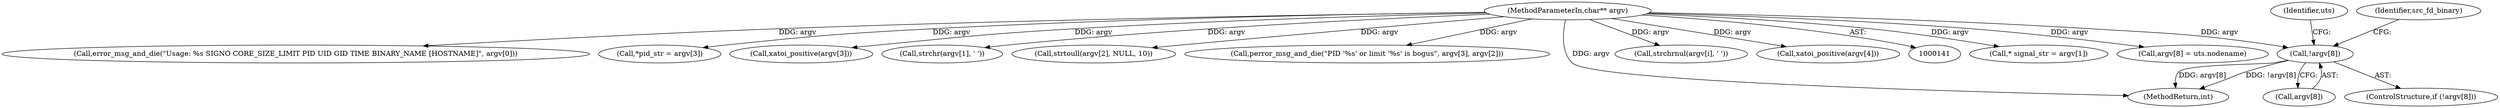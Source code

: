 digraph "0_abrt_80408e9e24a1c10f85fd969e1853e0f192157f92_0@pointer" {
"1000345" [label="(Call,!argv[8])"];
"1000143" [label="(MethodParameterIn,char** argv)"];
"1000256" [label="(Call,* signal_str = argv[1])"];
"1000353" [label="(Call,argv[8] = uts.nodename)"];
"1000352" [label="(Identifier,uts)"];
"1000345" [label="(Call,!argv[8])"];
"1000344" [label="(ControlStructure,if (!argv[8]))"];
"1000170" [label="(Call,error_msg_and_die(\"Usage: %s SIGNO CORE_SIZE_LIMIT PID UID GID TIME BINARY_NAME [HOSTNAME]\", argv[0]))"];
"1000294" [label="(Call,*pid_str = argv[3])"];
"1000302" [label="(Call,xatoi_positive(argv[3]))"];
"1000363" [label="(Identifier,src_fd_binary)"];
"1000176" [label="(Call,strchr(argv[1], ' '))"];
"1000269" [label="(Call,strtoull(argv[2], NULL, 10))"];
"1000320" [label="(Call,perror_msg_and_die(\"PID '%s' or limit '%s' is bogus\", argv[3], argv[2]))"];
"1001168" [label="(MethodReturn,int)"];
"1000195" [label="(Call,strchrnul(argv[i], ' '))"];
"1000309" [label="(Call,xatoi_positive(argv[4]))"];
"1000143" [label="(MethodParameterIn,char** argv)"];
"1000346" [label="(Call,argv[8])"];
"1000345" -> "1000344"  [label="AST: "];
"1000345" -> "1000346"  [label="CFG: "];
"1000346" -> "1000345"  [label="AST: "];
"1000352" -> "1000345"  [label="CFG: "];
"1000363" -> "1000345"  [label="CFG: "];
"1000345" -> "1001168"  [label="DDG: argv[8]"];
"1000345" -> "1001168"  [label="DDG: !argv[8]"];
"1000143" -> "1000345"  [label="DDG: argv"];
"1000143" -> "1000141"  [label="AST: "];
"1000143" -> "1001168"  [label="DDG: argv"];
"1000143" -> "1000170"  [label="DDG: argv"];
"1000143" -> "1000176"  [label="DDG: argv"];
"1000143" -> "1000195"  [label="DDG: argv"];
"1000143" -> "1000256"  [label="DDG: argv"];
"1000143" -> "1000269"  [label="DDG: argv"];
"1000143" -> "1000294"  [label="DDG: argv"];
"1000143" -> "1000302"  [label="DDG: argv"];
"1000143" -> "1000309"  [label="DDG: argv"];
"1000143" -> "1000320"  [label="DDG: argv"];
"1000143" -> "1000353"  [label="DDG: argv"];
}
